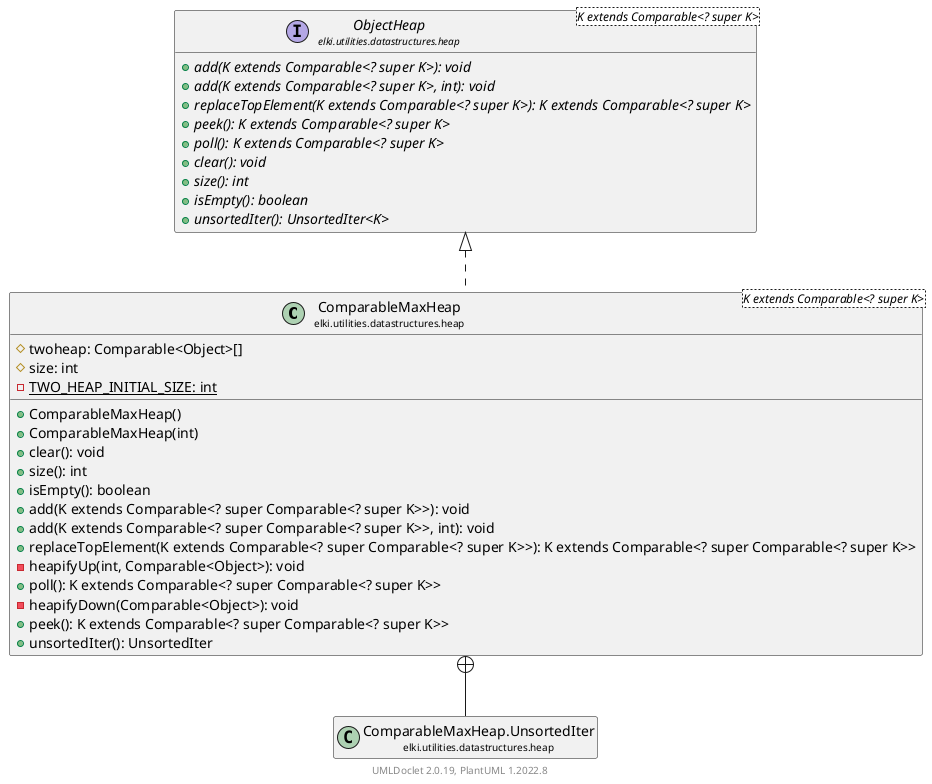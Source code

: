 @startuml
    remove .*\.(Instance|Par|Parameterizer|Factory)$
    set namespaceSeparator none
    hide empty fields
    hide empty methods

    class "<size:14>ComparableMaxHeap\n<size:10>elki.utilities.datastructures.heap" as elki.utilities.datastructures.heap.ComparableMaxHeap<K extends Comparable<? super K>> [[ComparableMaxHeap.html]] {
        #twoheap: Comparable<Object>[]
        #size: int
        {static} -TWO_HEAP_INITIAL_SIZE: int
        +ComparableMaxHeap()
        +ComparableMaxHeap(int)
        +clear(): void
        +size(): int
        +isEmpty(): boolean
        +add(K extends Comparable<? super Comparable<? super K>>): void
        +add(K extends Comparable<? super Comparable<? super K>>, int): void
        +replaceTopElement(K extends Comparable<? super Comparable<? super K>>): K extends Comparable<? super Comparable<? super K>>
        -heapifyUp(int, Comparable<Object>): void
        +poll(): K extends Comparable<? super Comparable<? super K>>
        -heapifyDown(Comparable<Object>): void
        +peek(): K extends Comparable<? super Comparable<? super K>>
        +unsortedIter(): UnsortedIter
    }

    interface "<size:14>ObjectHeap\n<size:10>elki.utilities.datastructures.heap" as elki.utilities.datastructures.heap.ObjectHeap<K extends Comparable<? super K>> [[ObjectHeap.html]] {
        {abstract} +add(K extends Comparable<? super K>): void
        {abstract} +add(K extends Comparable<? super K>, int): void
        {abstract} +replaceTopElement(K extends Comparable<? super K>): K extends Comparable<? super K>
        {abstract} +peek(): K extends Comparable<? super K>
        {abstract} +poll(): K extends Comparable<? super K>
        {abstract} +clear(): void
        {abstract} +size(): int
        {abstract} +isEmpty(): boolean
        {abstract} +unsortedIter(): UnsortedIter<K>
    }
    class "<size:14>ComparableMaxHeap.UnsortedIter\n<size:10>elki.utilities.datastructures.heap" as elki.utilities.datastructures.heap.ComparableMaxHeap.UnsortedIter [[ComparableMaxHeap.UnsortedIter.html]]

    elki.utilities.datastructures.heap.ObjectHeap <|.. elki.utilities.datastructures.heap.ComparableMaxHeap
    elki.utilities.datastructures.heap.ComparableMaxHeap +-- elki.utilities.datastructures.heap.ComparableMaxHeap.UnsortedIter

    center footer UMLDoclet 2.0.19, PlantUML 1.2022.8
@enduml
